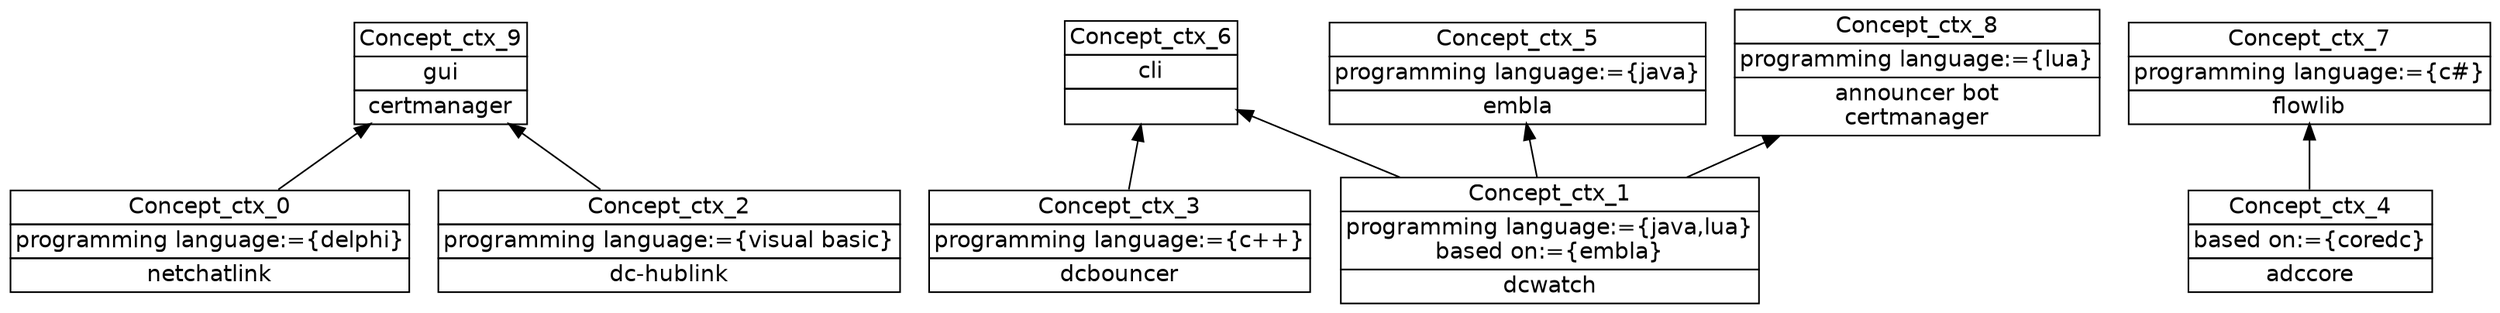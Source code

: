 digraph G { 
	rankdir=BT;
	margin=0;
	node [margin="0.03,0.03",fontname="DejaVu Sans"];
	ranksep=0.3;
	nodesep=0.2;
//graph[label="name:ctx,concept number:10,object number:9,attribute number:11"
3 [shape=none,label=<<table border="0" cellborder="1" cellspacing="0" port="p"><tr><td>Concept_ctx_0</td></tr><tr><td>programming language:={delphi}<br/></td></tr><tr><td>netchatlink<br/></td></tr></table>>];
4 [shape=none,label=<<table border="0" cellborder="1" cellspacing="0" port="p"><tr><td>Concept_ctx_3</td></tr><tr><td>programming language:={c++}<br/></td></tr><tr><td>dcbouncer<br/></td></tr></table>>];
7 [shape=none,label=<<table border="0" cellborder="1" cellspacing="0" port="p"><tr><td>Concept_ctx_2</td></tr><tr><td>programming language:={visual basic}<br/></td></tr><tr><td>dc-hublink<br/></td></tr></table>>];
8 [shape=none,label=<<table border="0" cellborder="1" cellspacing="0" port="p"><tr><td>Concept_ctx_1</td></tr><tr><td>programming language:={java,lua}<br/>based on:={embla}<br/></td></tr><tr><td>dcwatch<br/></td></tr></table>>];
1 [shape=none,label=<<table border="0" cellborder="1" cellspacing="0" port="p"><tr><td>Concept_ctx_6</td></tr><tr><td>cli<br/></td></tr><tr><td><br/></td></tr></table>>];
2 [shape=none,label=<<table border="0" cellborder="1" cellspacing="0" port="p"><tr><td>Concept_ctx_7</td></tr><tr><td>programming language:={c#}<br/></td></tr><tr><td>flowlib<br/></td></tr></table>>];
5 [shape=none,label=<<table border="0" cellborder="1" cellspacing="0" port="p"><tr><td>Concept_ctx_5</td></tr><tr><td>programming language:={java}<br/></td></tr><tr><td>embla<br/></td></tr></table>>];
0 [shape=none,label=<<table border="0" cellborder="1" cellspacing="0" port="p"><tr><td>Concept_ctx_9</td></tr><tr><td>gui<br/></td></tr><tr><td>certmanager<br/></td></tr></table>>];
6 [shape=none,label=<<table border="0" cellborder="1" cellspacing="0" port="p"><tr><td>Concept_ctx_8</td></tr><tr><td>programming language:={lua}<br/></td></tr><tr><td>announcer bot<br/>certmanager<br/></td></tr></table>>];
9 [shape=none,label=<<table border="0" cellborder="1" cellspacing="0" port="p"><tr><td>Concept_ctx_4</td></tr><tr><td>based on:={coredc}<br/></td></tr><tr><td>adccore<br/></td></tr></table>>];
	8:p -> 1:p
	4:p -> 1:p
	9:p -> 2:p
	8:p -> 5:p
	3:p -> 0:p
	7:p -> 0:p
	8:p -> 6:p
}
